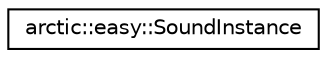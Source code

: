 digraph "Graphical Class Hierarchy"
{
 // LATEX_PDF_SIZE
  edge [fontname="Helvetica",fontsize="10",labelfontname="Helvetica",labelfontsize="10"];
  node [fontname="Helvetica",fontsize="10",shape=record];
  rankdir="LR";
  Node0 [label="arctic::easy::SoundInstance",height=0.2,width=0.4,color="black", fillcolor="white", style="filled",URL="$classarctic_1_1easy_1_1_sound_instance.html",tooltip=" "];
}
